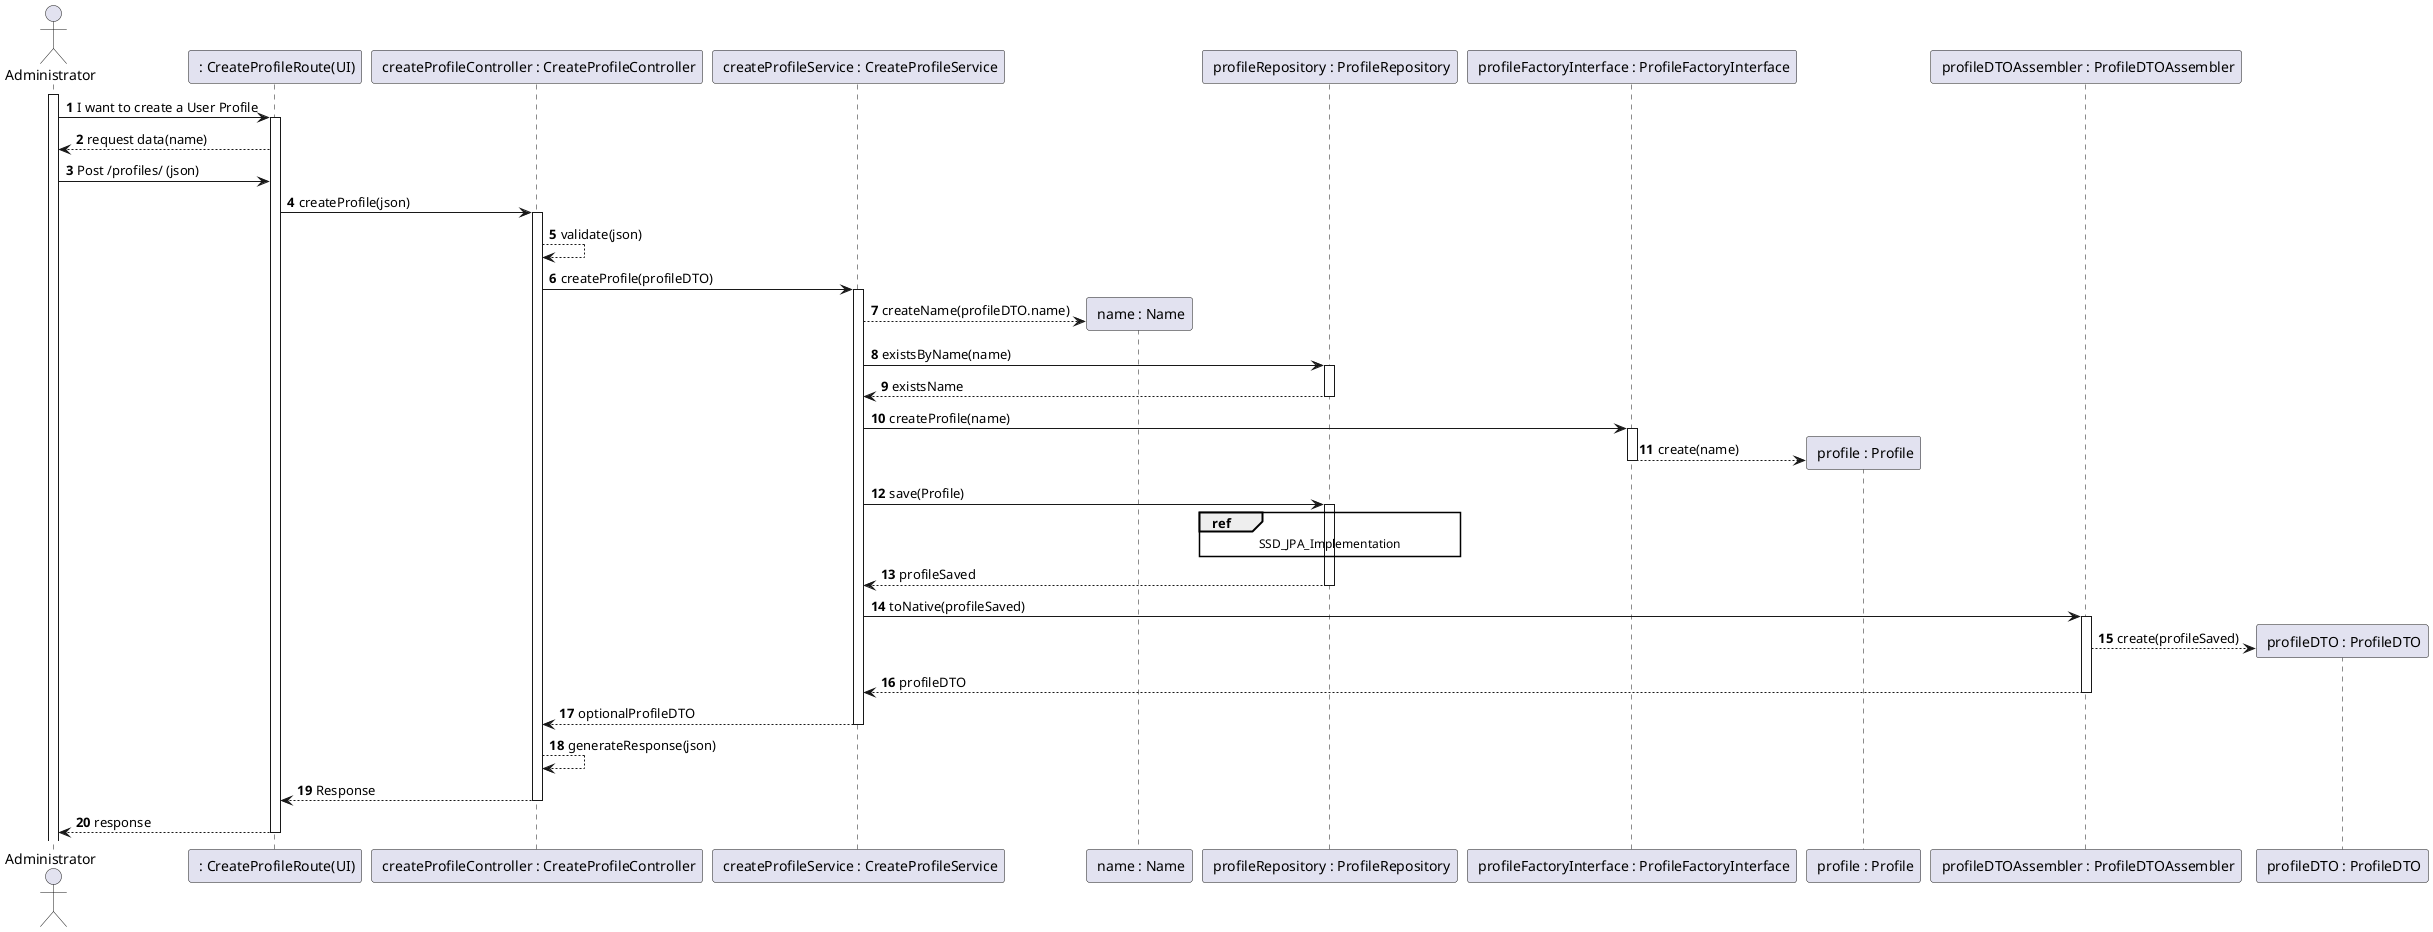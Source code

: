 @startuml

autonumber
autoactivate off

actor "Administrator" as administrator
participant " : CreateProfileRoute(UI)" as route
participant " createProfileController : CreateProfileController" as controller
participant " createProfileService : CreateProfileService" as service
participant " name : Name" as name
participant " profileRepository : ProfileRepository" as repo
participant " profileFactoryInterface : ProfileFactoryInterface" as Ifactory
participant " profile : Profile" as profile
'participant " profileID : ProfileID" as ID
participant " profileDTOAssembler : ProfileDTOAssembler" as DTOassembler
participant " profileDTO : ProfileDTO" as profileDTO


activate administrator
administrator -> route :I want to create a User Profile

activate route
administrator <-- route: request data(name)

administrator -> route : Post /profiles/ (json)
route -> controller: createProfile(json)
activate controller

controller --> controller : validate(json)
controller -> service : createProfile(profileDTO)
activate service
service --> name **: createName(profileDTO.name)

deactivate name

service -> repo :  existsByName(name)
activate repo
repo --> service : existsName
deactivate repo

service -> Ifactory : createProfile(name)
activate Ifactory


Ifactory --> profile **: create(name)
deactivate Ifactory


'ID --> profile : profileID

'profile --> service : profile
deactivate profile

service -> repo : save(Profile)
activate repo

ref over repo
SSD_JPA_Implementation
end ref

repo --> service : profileSaved
deactivate repo

service -> DTOassembler : toNative(profileSaved)
activate DTOassembler

DTOassembler -->  profileDTO **:create(profileSaved)

DTOassembler --> service : profileDTO
deactivate DTOassembler

service --> controller : optionalProfileDTO
deactivate service

controller --> controller : generateResponse(json)
route <-- controller : Response
deactivate controller

administrator <-- route: response
deactivate route


@enduml

